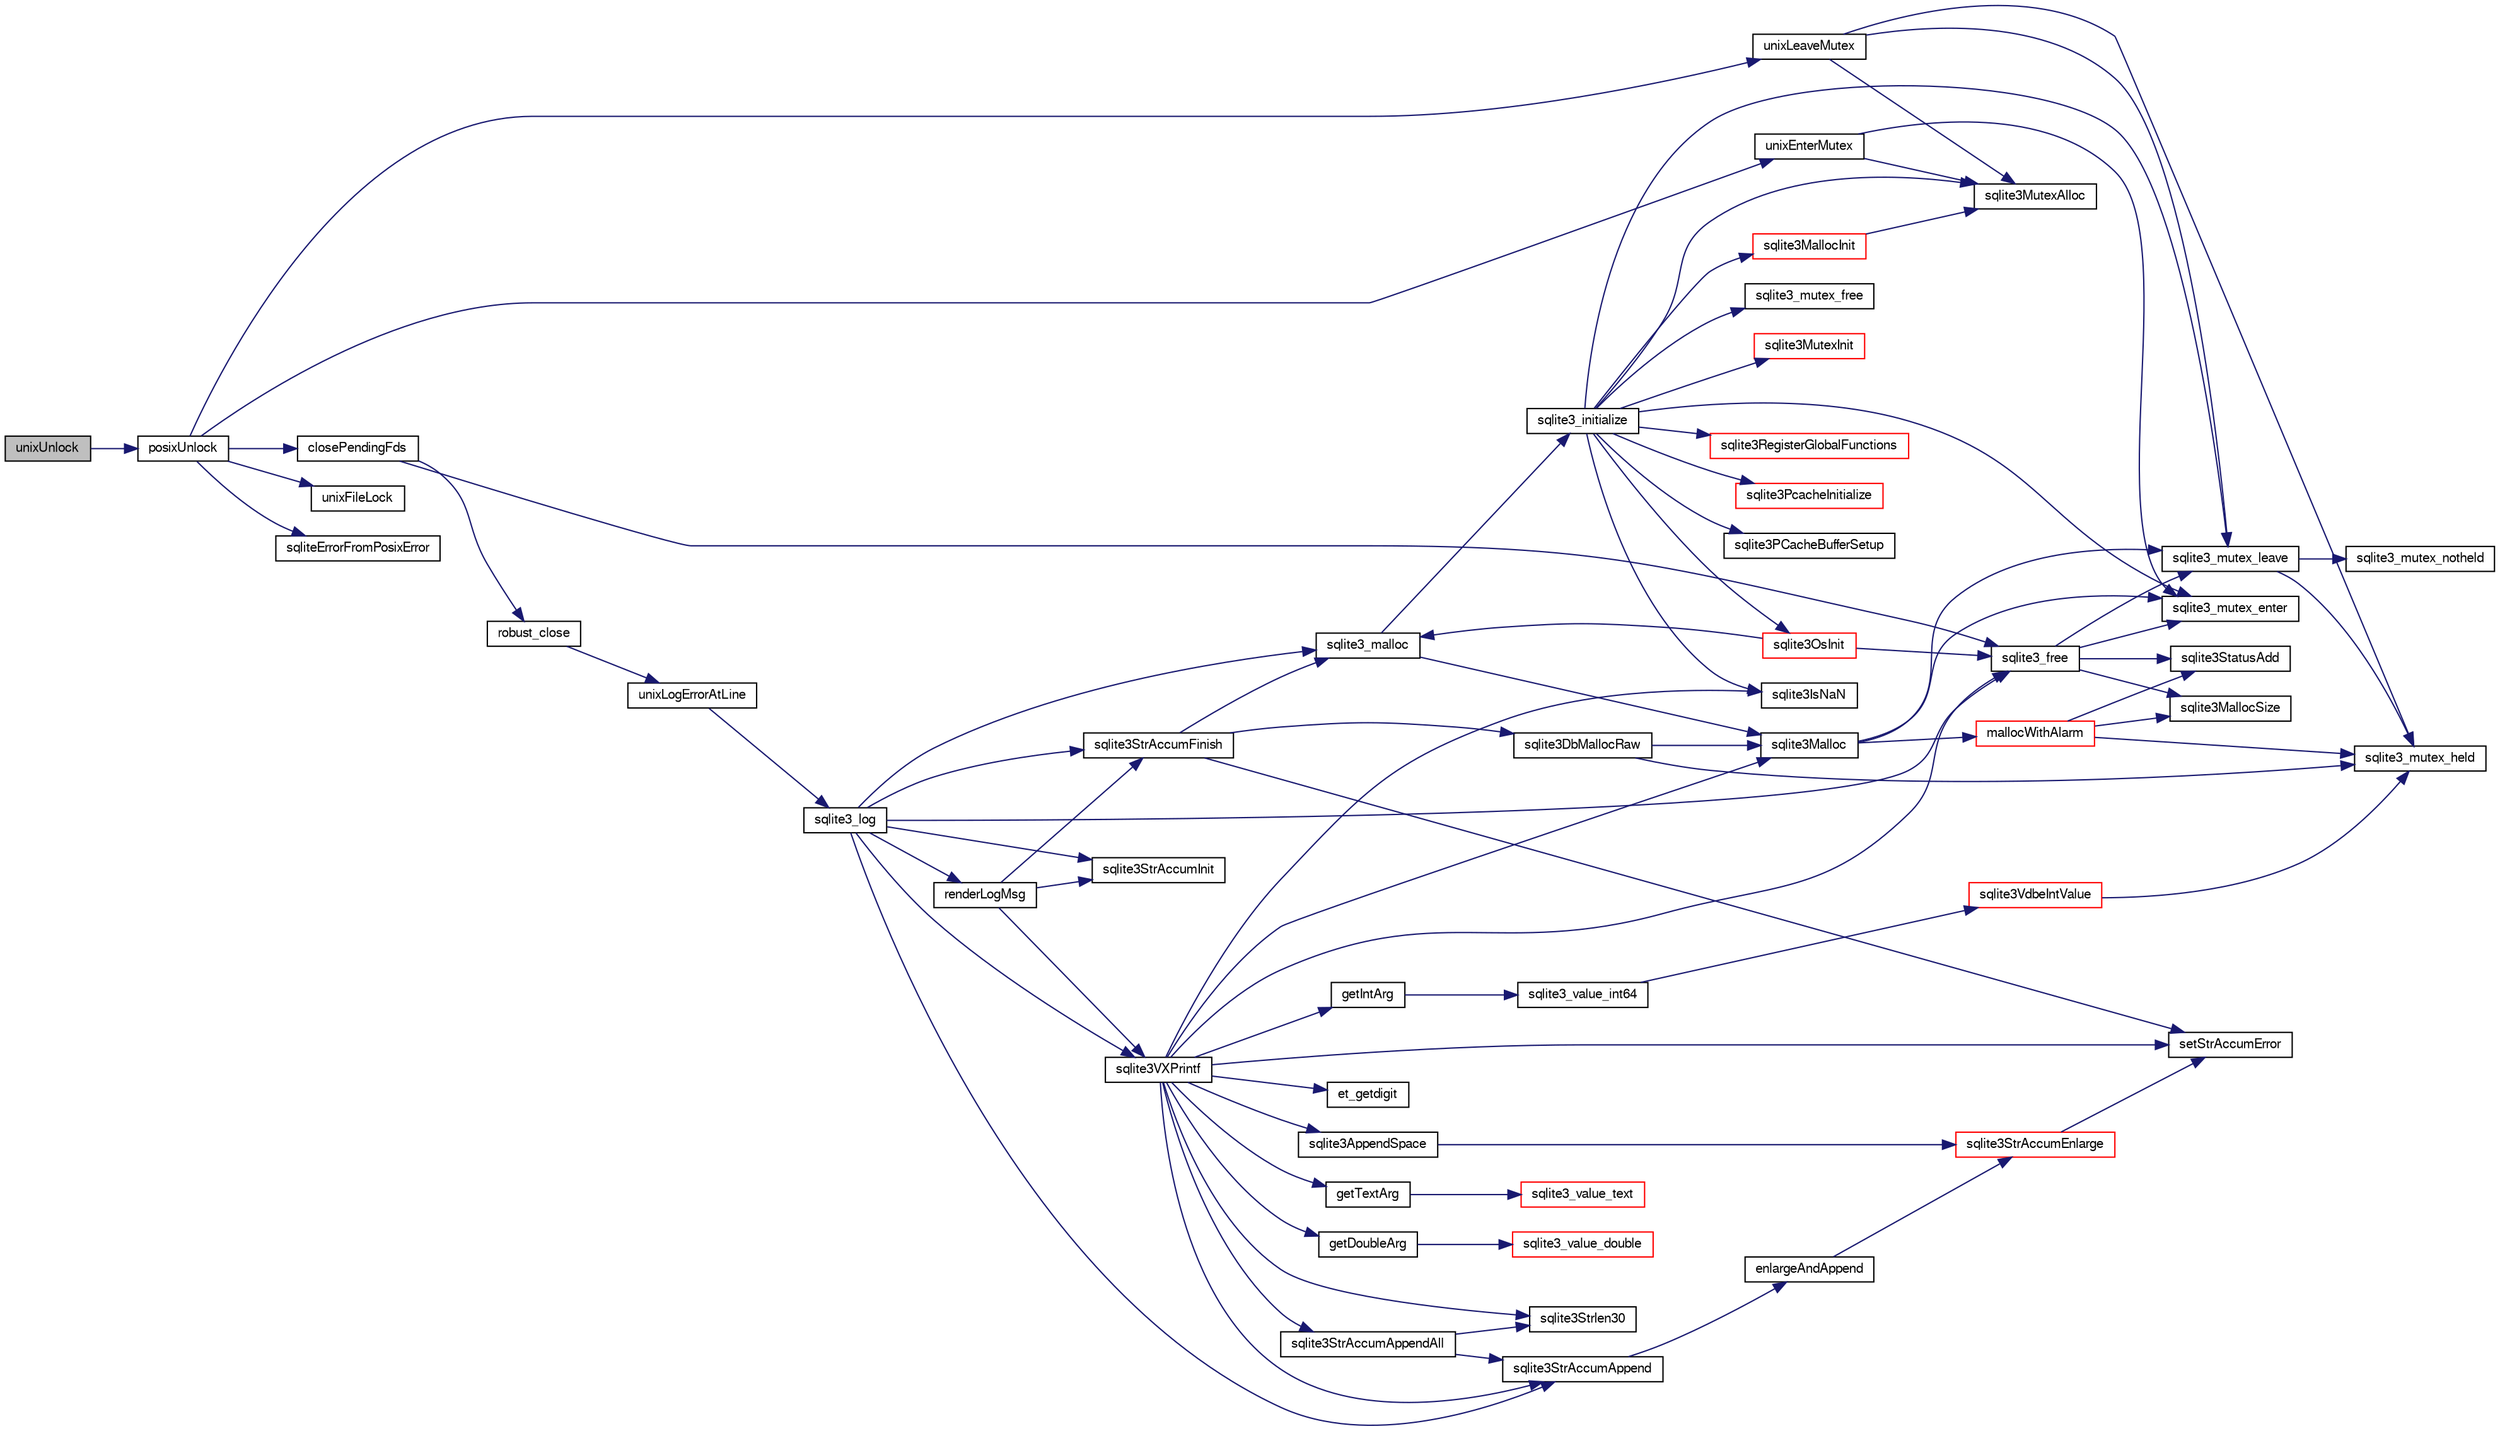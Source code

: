 digraph "unixUnlock"
{
  edge [fontname="FreeSans",fontsize="10",labelfontname="FreeSans",labelfontsize="10"];
  node [fontname="FreeSans",fontsize="10",shape=record];
  rankdir="LR";
  Node850192 [label="unixUnlock",height=0.2,width=0.4,color="black", fillcolor="grey75", style="filled", fontcolor="black"];
  Node850192 -> Node850193 [color="midnightblue",fontsize="10",style="solid",fontname="FreeSans"];
  Node850193 [label="posixUnlock",height=0.2,width=0.4,color="black", fillcolor="white", style="filled",URL="$sqlite3_8c.html#a90bcc6164aa2d367ff91d4c32b549be6"];
  Node850193 -> Node850194 [color="midnightblue",fontsize="10",style="solid",fontname="FreeSans"];
  Node850194 [label="unixEnterMutex",height=0.2,width=0.4,color="black", fillcolor="white", style="filled",URL="$sqlite3_8c.html#acd88d7bdc7f79108edc83ac379d3181f"];
  Node850194 -> Node850195 [color="midnightblue",fontsize="10",style="solid",fontname="FreeSans"];
  Node850195 [label="sqlite3_mutex_enter",height=0.2,width=0.4,color="black", fillcolor="white", style="filled",URL="$sqlite3_8c.html#a1c12cde690bd89f104de5cbad12a6bf5"];
  Node850194 -> Node850196 [color="midnightblue",fontsize="10",style="solid",fontname="FreeSans"];
  Node850196 [label="sqlite3MutexAlloc",height=0.2,width=0.4,color="black", fillcolor="white", style="filled",URL="$sqlite3_8c.html#a0e3f432ee581f6876b590e7ad7e84e19"];
  Node850193 -> Node850197 [color="midnightblue",fontsize="10",style="solid",fontname="FreeSans"];
  Node850197 [label="unixFileLock",height=0.2,width=0.4,color="black", fillcolor="white", style="filled",URL="$sqlite3_8c.html#a0f54f8c3ccab69b612496aa857e49a1b"];
  Node850193 -> Node850198 [color="midnightblue",fontsize="10",style="solid",fontname="FreeSans"];
  Node850198 [label="sqliteErrorFromPosixError",height=0.2,width=0.4,color="black", fillcolor="white", style="filled",URL="$sqlite3_8c.html#a7b96b9e451b820cf5061400544842387"];
  Node850193 -> Node850199 [color="midnightblue",fontsize="10",style="solid",fontname="FreeSans"];
  Node850199 [label="closePendingFds",height=0.2,width=0.4,color="black", fillcolor="white", style="filled",URL="$sqlite3_8c.html#a5ce21209c92740d0a7171235d32f2ada"];
  Node850199 -> Node850200 [color="midnightblue",fontsize="10",style="solid",fontname="FreeSans"];
  Node850200 [label="robust_close",height=0.2,width=0.4,color="black", fillcolor="white", style="filled",URL="$sqlite3_8c.html#abc25d22670649c241bee8c46921988ab"];
  Node850200 -> Node850201 [color="midnightblue",fontsize="10",style="solid",fontname="FreeSans"];
  Node850201 [label="unixLogErrorAtLine",height=0.2,width=0.4,color="black", fillcolor="white", style="filled",URL="$sqlite3_8c.html#a23b4a35445d08fc62ef2d5c3d56c1640"];
  Node850201 -> Node850202 [color="midnightblue",fontsize="10",style="solid",fontname="FreeSans"];
  Node850202 [label="sqlite3_log",height=0.2,width=0.4,color="black", fillcolor="white", style="filled",URL="$sqlite3_8c.html#a298c9699bf9c143662c6b1fec4b2dc3b"];
  Node850202 -> Node850203 [color="midnightblue",fontsize="10",style="solid",fontname="FreeSans"];
  Node850203 [label="renderLogMsg",height=0.2,width=0.4,color="black", fillcolor="white", style="filled",URL="$sqlite3_8c.html#a7a02b43ce0a27bb52085c7f446d115af"];
  Node850203 -> Node850204 [color="midnightblue",fontsize="10",style="solid",fontname="FreeSans"];
  Node850204 [label="sqlite3StrAccumInit",height=0.2,width=0.4,color="black", fillcolor="white", style="filled",URL="$sqlite3_8c.html#aabf95e113b9d54d519cd15a56215f560"];
  Node850203 -> Node850205 [color="midnightblue",fontsize="10",style="solid",fontname="FreeSans"];
  Node850205 [label="sqlite3VXPrintf",height=0.2,width=0.4,color="black", fillcolor="white", style="filled",URL="$sqlite3_8c.html#a63c25806c9bd4a2b76f9a0eb232c6bde"];
  Node850205 -> Node850206 [color="midnightblue",fontsize="10",style="solid",fontname="FreeSans"];
  Node850206 [label="sqlite3StrAccumAppend",height=0.2,width=0.4,color="black", fillcolor="white", style="filled",URL="$sqlite3_8c.html#a56664fa33def33c5a5245b623441d5e0"];
  Node850206 -> Node850207 [color="midnightblue",fontsize="10",style="solid",fontname="FreeSans"];
  Node850207 [label="enlargeAndAppend",height=0.2,width=0.4,color="black", fillcolor="white", style="filled",URL="$sqlite3_8c.html#a25b21e61dc0883d849890eaa8a18088a"];
  Node850207 -> Node850208 [color="midnightblue",fontsize="10",style="solid",fontname="FreeSans"];
  Node850208 [label="sqlite3StrAccumEnlarge",height=0.2,width=0.4,color="red", fillcolor="white", style="filled",URL="$sqlite3_8c.html#a38976500a97c69d65086eeccca82dd96"];
  Node850208 -> Node850209 [color="midnightblue",fontsize="10",style="solid",fontname="FreeSans"];
  Node850209 [label="setStrAccumError",height=0.2,width=0.4,color="black", fillcolor="white", style="filled",URL="$sqlite3_8c.html#a3dc479a1fc8ba1ab8edfe51f8a0b102c"];
  Node850205 -> Node850476 [color="midnightblue",fontsize="10",style="solid",fontname="FreeSans"];
  Node850476 [label="getIntArg",height=0.2,width=0.4,color="black", fillcolor="white", style="filled",URL="$sqlite3_8c.html#abff258963dbd9205fb299851a64c67be"];
  Node850476 -> Node850360 [color="midnightblue",fontsize="10",style="solid",fontname="FreeSans"];
  Node850360 [label="sqlite3_value_int64",height=0.2,width=0.4,color="black", fillcolor="white", style="filled",URL="$sqlite3_8c.html#ab38d8627f4750672e72712df0b709e0d"];
  Node850360 -> Node850348 [color="midnightblue",fontsize="10",style="solid",fontname="FreeSans"];
  Node850348 [label="sqlite3VdbeIntValue",height=0.2,width=0.4,color="red", fillcolor="white", style="filled",URL="$sqlite3_8c.html#a3dc28e3bfdbecf81633c3697a3aacd45"];
  Node850348 -> Node850212 [color="midnightblue",fontsize="10",style="solid",fontname="FreeSans"];
  Node850212 [label="sqlite3_mutex_held",height=0.2,width=0.4,color="black", fillcolor="white", style="filled",URL="$sqlite3_8c.html#acf77da68932b6bc163c5e68547ecc3e7"];
  Node850205 -> Node850223 [color="midnightblue",fontsize="10",style="solid",fontname="FreeSans"];
  Node850223 [label="sqlite3Malloc",height=0.2,width=0.4,color="black", fillcolor="white", style="filled",URL="$sqlite3_8c.html#a361a2eaa846b1885f123abe46f5d8b2b"];
  Node850223 -> Node850195 [color="midnightblue",fontsize="10",style="solid",fontname="FreeSans"];
  Node850223 -> Node850224 [color="midnightblue",fontsize="10",style="solid",fontname="FreeSans"];
  Node850224 [label="mallocWithAlarm",height=0.2,width=0.4,color="red", fillcolor="white", style="filled",URL="$sqlite3_8c.html#ab070d5cf8e48ec8a6a43cf025d48598b"];
  Node850224 -> Node850212 [color="midnightblue",fontsize="10",style="solid",fontname="FreeSans"];
  Node850224 -> Node850215 [color="midnightblue",fontsize="10",style="solid",fontname="FreeSans"];
  Node850215 [label="sqlite3MallocSize",height=0.2,width=0.4,color="black", fillcolor="white", style="filled",URL="$sqlite3_8c.html#acf5d2a5f35270bafb050bd2def576955"];
  Node850224 -> Node850218 [color="midnightblue",fontsize="10",style="solid",fontname="FreeSans"];
  Node850218 [label="sqlite3StatusAdd",height=0.2,width=0.4,color="black", fillcolor="white", style="filled",URL="$sqlite3_8c.html#afa029f93586aeab4cc85360905dae9cd"];
  Node850223 -> Node850219 [color="midnightblue",fontsize="10",style="solid",fontname="FreeSans"];
  Node850219 [label="sqlite3_mutex_leave",height=0.2,width=0.4,color="black", fillcolor="white", style="filled",URL="$sqlite3_8c.html#a5838d235601dbd3c1fa993555c6bcc93"];
  Node850219 -> Node850212 [color="midnightblue",fontsize="10",style="solid",fontname="FreeSans"];
  Node850219 -> Node850220 [color="midnightblue",fontsize="10",style="solid",fontname="FreeSans"];
  Node850220 [label="sqlite3_mutex_notheld",height=0.2,width=0.4,color="black", fillcolor="white", style="filled",URL="$sqlite3_8c.html#a83967c837c1c000d3b5adcfaa688f5dc"];
  Node850205 -> Node850209 [color="midnightblue",fontsize="10",style="solid",fontname="FreeSans"];
  Node850205 -> Node850477 [color="midnightblue",fontsize="10",style="solid",fontname="FreeSans"];
  Node850477 [label="getDoubleArg",height=0.2,width=0.4,color="black", fillcolor="white", style="filled",URL="$sqlite3_8c.html#a1cf25120072c85bd261983b24c12c3d9"];
  Node850477 -> Node850364 [color="midnightblue",fontsize="10",style="solid",fontname="FreeSans"];
  Node850364 [label="sqlite3_value_double",height=0.2,width=0.4,color="red", fillcolor="white", style="filled",URL="$sqlite3_8c.html#a3e50c1a2dd484a8b6911c9d163816b88"];
  Node850205 -> Node850369 [color="midnightblue",fontsize="10",style="solid",fontname="FreeSans"];
  Node850369 [label="sqlite3IsNaN",height=0.2,width=0.4,color="black", fillcolor="white", style="filled",URL="$sqlite3_8c.html#aed4d78203877c3486765ccbc7feebb50"];
  Node850205 -> Node850285 [color="midnightblue",fontsize="10",style="solid",fontname="FreeSans"];
  Node850285 [label="sqlite3Strlen30",height=0.2,width=0.4,color="black", fillcolor="white", style="filled",URL="$sqlite3_8c.html#a3dcd80ba41f1a308193dee74857b62a7"];
  Node850205 -> Node850478 [color="midnightblue",fontsize="10",style="solid",fontname="FreeSans"];
  Node850478 [label="et_getdigit",height=0.2,width=0.4,color="black", fillcolor="white", style="filled",URL="$sqlite3_8c.html#a40c5a308749ad07cc2397a53e081bff0"];
  Node850205 -> Node850479 [color="midnightblue",fontsize="10",style="solid",fontname="FreeSans"];
  Node850479 [label="getTextArg",height=0.2,width=0.4,color="black", fillcolor="white", style="filled",URL="$sqlite3_8c.html#afbb41850423ef20071cefaab0431e04d"];
  Node850479 -> Node850291 [color="midnightblue",fontsize="10",style="solid",fontname="FreeSans"];
  Node850291 [label="sqlite3_value_text",height=0.2,width=0.4,color="red", fillcolor="white", style="filled",URL="$sqlite3_8c.html#aef2ace3239e6dd59c74110faa70f8171"];
  Node850205 -> Node850480 [color="midnightblue",fontsize="10",style="solid",fontname="FreeSans"];
  Node850480 [label="sqlite3StrAccumAppendAll",height=0.2,width=0.4,color="black", fillcolor="white", style="filled",URL="$sqlite3_8c.html#acaf8f3e4f99a3c3a4a77e9c987547289"];
  Node850480 -> Node850206 [color="midnightblue",fontsize="10",style="solid",fontname="FreeSans"];
  Node850480 -> Node850285 [color="midnightblue",fontsize="10",style="solid",fontname="FreeSans"];
  Node850205 -> Node850481 [color="midnightblue",fontsize="10",style="solid",fontname="FreeSans"];
  Node850481 [label="sqlite3AppendSpace",height=0.2,width=0.4,color="black", fillcolor="white", style="filled",URL="$sqlite3_8c.html#aefd38a5afc0020d4a93855c3ee7c63a8"];
  Node850481 -> Node850208 [color="midnightblue",fontsize="10",style="solid",fontname="FreeSans"];
  Node850205 -> Node850217 [color="midnightblue",fontsize="10",style="solid",fontname="FreeSans"];
  Node850217 [label="sqlite3_free",height=0.2,width=0.4,color="black", fillcolor="white", style="filled",URL="$sqlite3_8c.html#a6552349e36a8a691af5487999ab09519"];
  Node850217 -> Node850195 [color="midnightblue",fontsize="10",style="solid",fontname="FreeSans"];
  Node850217 -> Node850218 [color="midnightblue",fontsize="10",style="solid",fontname="FreeSans"];
  Node850217 -> Node850215 [color="midnightblue",fontsize="10",style="solid",fontname="FreeSans"];
  Node850217 -> Node850219 [color="midnightblue",fontsize="10",style="solid",fontname="FreeSans"];
  Node850203 -> Node850312 [color="midnightblue",fontsize="10",style="solid",fontname="FreeSans"];
  Node850312 [label="sqlite3StrAccumFinish",height=0.2,width=0.4,color="black", fillcolor="white", style="filled",URL="$sqlite3_8c.html#adb7f26b10ac1b847db6f000ef4c2e2ba"];
  Node850312 -> Node850222 [color="midnightblue",fontsize="10",style="solid",fontname="FreeSans"];
  Node850222 [label="sqlite3DbMallocRaw",height=0.2,width=0.4,color="black", fillcolor="white", style="filled",URL="$sqlite3_8c.html#abbe8be0cf7175e11ddc3e2218fad924e"];
  Node850222 -> Node850212 [color="midnightblue",fontsize="10",style="solid",fontname="FreeSans"];
  Node850222 -> Node850223 [color="midnightblue",fontsize="10",style="solid",fontname="FreeSans"];
  Node850312 -> Node850287 [color="midnightblue",fontsize="10",style="solid",fontname="FreeSans"];
  Node850287 [label="sqlite3_malloc",height=0.2,width=0.4,color="black", fillcolor="white", style="filled",URL="$sqlite3_8c.html#ac79dba55fc32b6a840cf5a9769bce7cd"];
  Node850287 -> Node850229 [color="midnightblue",fontsize="10",style="solid",fontname="FreeSans"];
  Node850229 [label="sqlite3_initialize",height=0.2,width=0.4,color="black", fillcolor="white", style="filled",URL="$sqlite3_8c.html#ab0c0ee2d5d4cf8b28e9572296a8861df"];
  Node850229 -> Node850230 [color="midnightblue",fontsize="10",style="solid",fontname="FreeSans"];
  Node850230 [label="sqlite3MutexInit",height=0.2,width=0.4,color="red", fillcolor="white", style="filled",URL="$sqlite3_8c.html#a7906afcdd1cdb3d0007eb932398a1158"];
  Node850229 -> Node850196 [color="midnightblue",fontsize="10",style="solid",fontname="FreeSans"];
  Node850229 -> Node850195 [color="midnightblue",fontsize="10",style="solid",fontname="FreeSans"];
  Node850229 -> Node850248 [color="midnightblue",fontsize="10",style="solid",fontname="FreeSans"];
  Node850248 [label="sqlite3MallocInit",height=0.2,width=0.4,color="red", fillcolor="white", style="filled",URL="$sqlite3_8c.html#a9e06f9e7cad0d83ce80ab493c9533552"];
  Node850248 -> Node850196 [color="midnightblue",fontsize="10",style="solid",fontname="FreeSans"];
  Node850229 -> Node850219 [color="midnightblue",fontsize="10",style="solid",fontname="FreeSans"];
  Node850229 -> Node850288 [color="midnightblue",fontsize="10",style="solid",fontname="FreeSans"];
  Node850288 [label="sqlite3RegisterGlobalFunctions",height=0.2,width=0.4,color="red", fillcolor="white", style="filled",URL="$sqlite3_8c.html#a9f75bd111010f29e1b8d74344473c4ec"];
  Node850229 -> Node850469 [color="midnightblue",fontsize="10",style="solid",fontname="FreeSans"];
  Node850469 [label="sqlite3PcacheInitialize",height=0.2,width=0.4,color="red", fillcolor="white", style="filled",URL="$sqlite3_8c.html#a2902c61ddc88bea002c4d69fe4052b1f"];
  Node850229 -> Node850470 [color="midnightblue",fontsize="10",style="solid",fontname="FreeSans"];
  Node850470 [label="sqlite3OsInit",height=0.2,width=0.4,color="red", fillcolor="white", style="filled",URL="$sqlite3_8c.html#afeaa886fe1ca086a30fd278b1d069762"];
  Node850470 -> Node850287 [color="midnightblue",fontsize="10",style="solid",fontname="FreeSans"];
  Node850470 -> Node850217 [color="midnightblue",fontsize="10",style="solid",fontname="FreeSans"];
  Node850229 -> Node850474 [color="midnightblue",fontsize="10",style="solid",fontname="FreeSans"];
  Node850474 [label="sqlite3PCacheBufferSetup",height=0.2,width=0.4,color="black", fillcolor="white", style="filled",URL="$sqlite3_8c.html#ad18a1eebefdfbc4254f473f7b0101937"];
  Node850229 -> Node850475 [color="midnightblue",fontsize="10",style="solid",fontname="FreeSans"];
  Node850475 [label="sqlite3_mutex_free",height=0.2,width=0.4,color="black", fillcolor="white", style="filled",URL="$sqlite3_8c.html#a2db2e72e08f6873afa9c61b0ec726fec"];
  Node850229 -> Node850369 [color="midnightblue",fontsize="10",style="solid",fontname="FreeSans"];
  Node850287 -> Node850223 [color="midnightblue",fontsize="10",style="solid",fontname="FreeSans"];
  Node850312 -> Node850209 [color="midnightblue",fontsize="10",style="solid",fontname="FreeSans"];
  Node850202 -> Node850204 [color="midnightblue",fontsize="10",style="solid",fontname="FreeSans"];
  Node850202 -> Node850205 [color="midnightblue",fontsize="10",style="solid",fontname="FreeSans"];
  Node850202 -> Node850312 [color="midnightblue",fontsize="10",style="solid",fontname="FreeSans"];
  Node850202 -> Node850287 [color="midnightblue",fontsize="10",style="solid",fontname="FreeSans"];
  Node850202 -> Node850217 [color="midnightblue",fontsize="10",style="solid",fontname="FreeSans"];
  Node850202 -> Node850206 [color="midnightblue",fontsize="10",style="solid",fontname="FreeSans"];
  Node850199 -> Node850217 [color="midnightblue",fontsize="10",style="solid",fontname="FreeSans"];
  Node850193 -> Node850482 [color="midnightblue",fontsize="10",style="solid",fontname="FreeSans"];
  Node850482 [label="unixLeaveMutex",height=0.2,width=0.4,color="black", fillcolor="white", style="filled",URL="$sqlite3_8c.html#acd189e7befeaa8d370808bcb6c22f339"];
  Node850482 -> Node850219 [color="midnightblue",fontsize="10",style="solid",fontname="FreeSans"];
  Node850482 -> Node850196 [color="midnightblue",fontsize="10",style="solid",fontname="FreeSans"];
  Node850482 -> Node850212 [color="midnightblue",fontsize="10",style="solid",fontname="FreeSans"];
}
